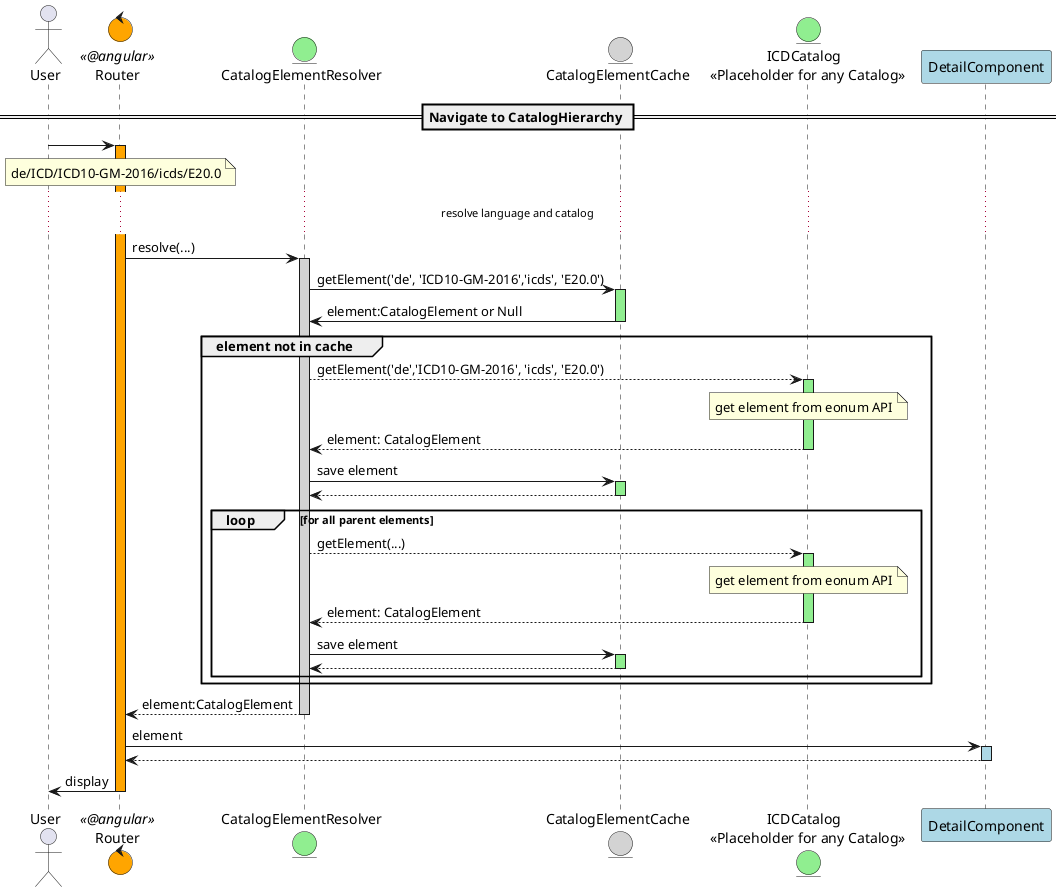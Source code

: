 @startuml
actor User
control Router <<@angular>> #orange
entity CatalogElementResolver as ElementResolver #lightgreen
entity CatalogElementCache as Cache #lightgrey
entity "ICDCatalog \n <<Placeholder for any Catalog>>" as ICD #lightgreen

participant DetailComponent #lightblue

== Navigate to CatalogHierarchy ==

User -> Router:
activate Router #orange

note over Router
    de/ICD/ICD10-GM-2016/icds/E20.0
end note

...resolve language and catalog...
Router -> ElementResolver: resolve(...)
activate ElementResolver #lightgrey

ElementResolver -> Cache: getElement('de', 'ICD10-GM-2016','icds', 'E20.0')
activate Cache #lightgreen
Cache -> ElementResolver: element:CatalogElement or Null

deactivate Cache #lightgreen

group element not in cache
    ElementResolver --> ICD: getElement('de','ICD10-GM-2016', 'icds', 'E20.0')
    activate ICD #lightgreen

    note over ICD
       get element from eonum API
    end note

    ICD --> ElementResolver: element: CatalogElement
    deactivate ICD


    ElementResolver -> Cache: save element
    activate Cache #lightgreen
    Cache --> ElementResolver
    deactivate Cache #lightgreen

    loop for all parent elements
        ElementResolver --> ICD: getElement(...)
        activate ICD #lightgreen

        note over ICD
           get element from eonum API
        end note

        ICD --> ElementResolver: element: CatalogElement
        deactivate ICD
        ElementResolver -> Cache: save element
        activate Cache #lightgreen
        Cache --> ElementResolver
        deactivate Cache #lightgreen

    end
end

ElementResolver --> Router: element:CatalogElement
deactivate ElementResolver

Router -> DetailComponent: element

activate DetailComponent #lightblue

DetailComponent --> Router
deactivate DetailComponent #lightblue

Router -> User: display
deactivate Router

@enduml
